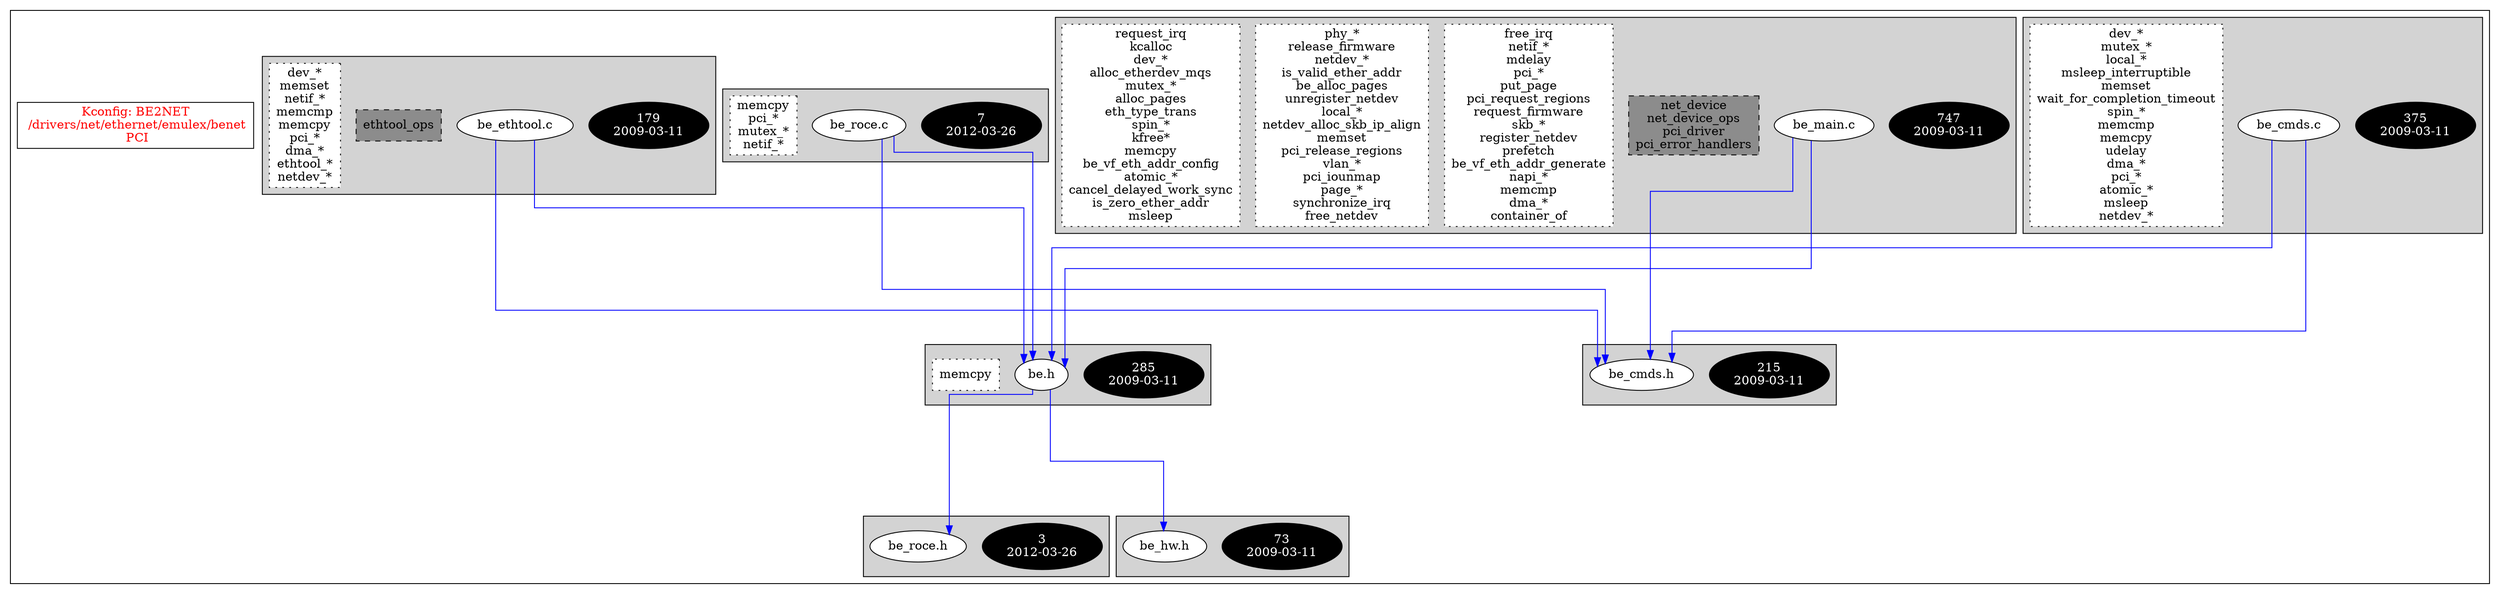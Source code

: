 digraph Driver {
	ranksep=2;
	splines=ortho;
	//Symbol: BE2NET
	subgraph "cluster_BE2NET"{
		subgraph "cluster_be_roce.h" {
			style=filled
			"commit_be_roce.h" [style=filled, fillcolor=black, fontcolor=white, label="3\n2012-03-26"];
			"be_roce.h" [style=filled, fillcolor=white, fontcolor=black, label="be_roce.h\n"];
		}
		subgraph "cluster_be_roce.c" {
			style=filled
			"commit_be_roce.c" [style=filled, fillcolor=black, fontcolor=white, label="7\n2012-03-26"];
			"be_roce.c" [style=filled, fillcolor=white, fontcolor=black, label="be_roce.c\n"];
			"funccall0-be_roce.c" [style="filled,dotted" shape=box, fillcolor=white, fontcolor=black, label="memcpy\npci_*\nmutex_*\nnetif_*\n"];
		}
		subgraph "cluster_be.h" {
			style=filled
			"commit_be.h" [style=filled, fillcolor=black, fontcolor=white, label="285\n2009-03-11"];
			"be.h" [style=filled, fillcolor=white, fontcolor=black, label="be.h\n"];
			"funccall0-be.h" [style="filled,dotted" shape=box, fillcolor=white, fontcolor=black, label="memcpy\n"];
		}
		subgraph "cluster_be_hw.h" {
			style=filled
			"commit_be_hw.h" [style=filled, fillcolor=black, fontcolor=white, label="73\n2009-03-11"];
			"be_hw.h" [style=filled, fillcolor=white, fontcolor=black, label="be_hw.h\n"];
		}
		subgraph "cluster_be_ethtool.c" {
			style=filled
			"commit_be_ethtool.c" [style=filled, fillcolor=black, fontcolor=white, label="179\n2009-03-11"];
			"be_ethtool.c" [style=filled, fillcolor=white, fontcolor=black, label="be_ethtool.c\n"];
			"structs-be_ethtool.c" [style="filled,dashed" shape=box, fillcolor=grey55, fontcolor=black, label="ethtool_ops\n"];
			"funccall0-be_ethtool.c" [style="filled,dotted" shape=box, fillcolor=white, fontcolor=black, label="dev_*\nmemset\nnetif_*\nmemcmp\nmemcpy\npci_*\ndma_*\nethtool_*\nnetdev_*\n"];
		}
		subgraph "cluster_be_cmds.h" {
			style=filled
			"commit_be_cmds.h" [style=filled, fillcolor=black, fontcolor=white, label="215\n2009-03-11"];
			"be_cmds.h" [style=filled, fillcolor=white, fontcolor=black, label="be_cmds.h\n"];
		}
		subgraph "cluster_be_cmds.c" {
			style=filled
			"commit_be_cmds.c" [style=filled, fillcolor=black, fontcolor=white, label="375\n2009-03-11"];
			"be_cmds.c" [style=filled, fillcolor=white, fontcolor=black, label="be_cmds.c\n"];
			"funccall0-be_cmds.c" [style="filled,dotted" shape=box, fillcolor=white, fontcolor=black, label="dev_*\nmutex_*\nlocal_*\nmsleep_interruptible\nmemset\nwait_for_completion_timeout\nspin_*\nmemcmp\nmemcpy\nudelay\ndma_*\npci_*\natomic_*\nmsleep\nnetdev_*\n"];
		}
		subgraph "cluster_be_main.c" {
			style=filled
			"commit_be_main.c" [style=filled, fillcolor=black, fontcolor=white, label="747\n2009-03-11"];
			"be_main.c" [style=filled, fillcolor=white, fontcolor=black, label="be_main.c\n"];
			"structs-be_main.c" [style="filled,dashed" shape=box, fillcolor=grey55, fontcolor=black, label="net_device\nnet_device_ops\npci_driver\npci_error_handlers\n"];
			"funccall3-be_main.c" [style="filled,dotted" shape=box, fillcolor=white, fontcolor=black, label="free_irq\nnetif_*\nmdelay\npci_*\nput_page\npci_request_regions\nrequest_firmware\nskb_*\nregister_netdev\nprefetch\nbe_vf_eth_addr_generate\nnapi_*\nmemcmp\ndma_*\ncontainer_of\n"];
			"funccall2-be_main.c" [style="filled,dotted" shape=box, fillcolor=white, fontcolor=black, label="phy_*\nrelease_firmware\nnetdev_*\nis_valid_ether_addr\nbe_alloc_pages\nunregister_netdev\nlocal_*\nnetdev_alloc_skb_ip_align\nmemset\npci_release_regions\nvlan_*\npci_iounmap\npage_*\nsynchronize_irq\nfree_netdev\n"];
			"funccall1-be_main.c" [style="filled,dotted" shape=box, fillcolor=white, fontcolor=black, label="request_irq\nkcalloc\ndev_*\nalloc_etherdev_mqs\nmutex_*\nalloc_pages\neth_type_trans\nspin_*\nkfree*\nmemcpy\nbe_vf_eth_addr_config\natomic_*\ncancel_delayed_work_sync\nis_zero_ether_addr\nmsleep\n"];
		}
		"K:BE2NET" [label="Kconfig: BE2NET\n /drivers/net/ethernet/emulex/benet\n  PCI ", shape=box, fontcolor=red];
	}
"be_roce.c" -> "be_cmds.h"[color=blue];
"be_roce.c" -> "be.h"[color=blue];
"be.h" -> "be_roce.h"[color=blue];
"be.h" -> "be_hw.h"[color=blue];
"be_ethtool.c" -> "be_cmds.h"[color=blue];
"be_ethtool.c" -> "be.h"[color=blue];
"be_cmds.c" -> "be_cmds.h"[color=blue];
"be_cmds.c" -> "be.h"[color=blue];
"be_main.c" -> "be_cmds.h"[color=blue];
"be_main.c" -> "be.h"[color=blue];
}
